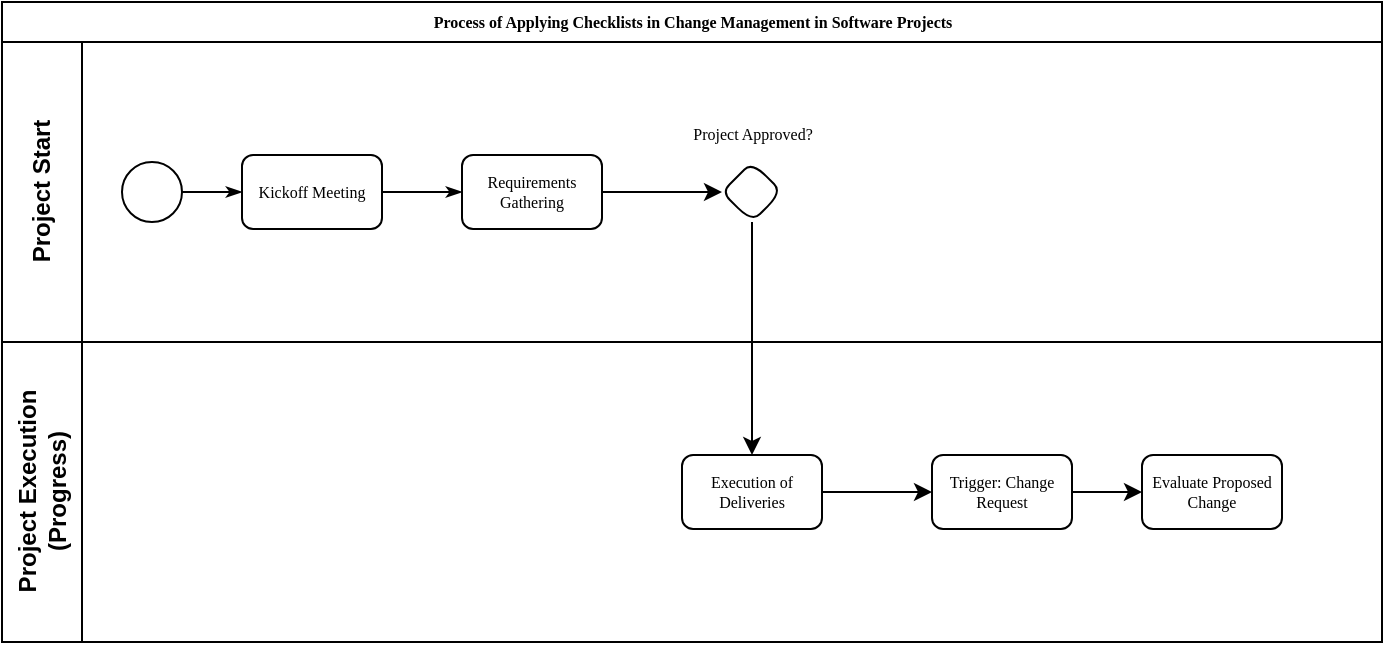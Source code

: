 <mxfile version="26.2.12">
  <diagram name="Page-1" id="c7488fd3-1785-93aa-aadb-54a6760d102a">
    <mxGraphModel dx="720" dy="388" grid="1" gridSize="10" guides="1" tooltips="1" connect="1" arrows="1" fold="1" page="1" pageScale="1" pageWidth="1100" pageHeight="850" background="none" math="0" shadow="0">
      <root>
        <mxCell id="0" />
        <mxCell id="1" parent="0" />
        <mxCell id="2b4e8129b02d487f-1" value="Process of Applying Checklists in Change Management in Software Projects" style="swimlane;html=1;childLayout=stackLayout;horizontal=1;startSize=20;horizontalStack=0;rounded=0;shadow=0;labelBackgroundColor=none;strokeWidth=1;fontFamily=Verdana;fontSize=8;align=center;" parent="1" vertex="1">
          <mxGeometry x="180" y="70" width="690" height="320" as="geometry" />
        </mxCell>
        <mxCell id="2b4e8129b02d487f-2" value="Project Start" style="swimlane;html=1;startSize=40;horizontal=0;" parent="2b4e8129b02d487f-1" vertex="1">
          <mxGeometry y="20" width="690" height="150" as="geometry" />
        </mxCell>
        <mxCell id="2b4e8129b02d487f-18" style="edgeStyle=orthogonalEdgeStyle;rounded=0;html=1;labelBackgroundColor=none;startArrow=none;startFill=0;startSize=5;endArrow=classicThin;endFill=1;endSize=5;jettySize=auto;orthogonalLoop=1;strokeWidth=1;fontFamily=Verdana;fontSize=8" parent="2b4e8129b02d487f-2" source="2b4e8129b02d487f-5" target="2b4e8129b02d487f-6" edge="1">
          <mxGeometry relative="1" as="geometry" />
        </mxCell>
        <mxCell id="2b4e8129b02d487f-5" value="" style="ellipse;whiteSpace=wrap;html=1;rounded=0;shadow=0;labelBackgroundColor=none;strokeWidth=1;fontFamily=Verdana;fontSize=8;align=center;" parent="2b4e8129b02d487f-2" vertex="1">
          <mxGeometry x="60" y="60" width="30" height="30" as="geometry" />
        </mxCell>
        <mxCell id="2b4e8129b02d487f-6" value="Kickoff Meeting" style="rounded=1;whiteSpace=wrap;html=1;shadow=0;labelBackgroundColor=none;strokeWidth=1;fontFamily=Verdana;fontSize=8;align=center;" parent="2b4e8129b02d487f-2" vertex="1">
          <mxGeometry x="120" y="56.5" width="70" height="37" as="geometry" />
        </mxCell>
        <mxCell id="lYDs-bPlKukUJUpVxz3Z-25" value="" style="edgeStyle=orthogonalEdgeStyle;rounded=0;orthogonalLoop=1;jettySize=auto;html=1;" edge="1" parent="2b4e8129b02d487f-2" source="2b4e8129b02d487f-7" target="lYDs-bPlKukUJUpVxz3Z-24">
          <mxGeometry relative="1" as="geometry" />
        </mxCell>
        <mxCell id="2b4e8129b02d487f-7" value="Requirements Gathering" style="rounded=1;whiteSpace=wrap;html=1;shadow=0;labelBackgroundColor=none;strokeWidth=1;fontFamily=Verdana;fontSize=8;align=center;" parent="2b4e8129b02d487f-2" vertex="1">
          <mxGeometry x="230" y="56.5" width="70" height="37" as="geometry" />
        </mxCell>
        <mxCell id="2b4e8129b02d487f-24" style="edgeStyle=orthogonalEdgeStyle;rounded=0;html=1;labelBackgroundColor=none;startArrow=none;startFill=0;startSize=5;endArrow=classicThin;endFill=1;endSize=5;jettySize=auto;orthogonalLoop=1;strokeWidth=1;fontFamily=Verdana;fontSize=8" parent="2b4e8129b02d487f-2" source="2b4e8129b02d487f-6" target="2b4e8129b02d487f-7" edge="1">
          <mxGeometry relative="1" as="geometry" />
        </mxCell>
        <mxCell id="lYDs-bPlKukUJUpVxz3Z-20" value="&lt;span style=&quot;font-family: Verdana; font-size: 8px; text-wrap-mode: wrap;&quot;&gt;Project Approved?&lt;/span&gt;" style="text;html=1;align=center;verticalAlign=middle;resizable=0;points=[];autosize=1;strokeColor=none;fillColor=none;" vertex="1" parent="2b4e8129b02d487f-2">
          <mxGeometry x="325" y="30" width="100" height="30" as="geometry" />
        </mxCell>
        <mxCell id="lYDs-bPlKukUJUpVxz3Z-24" value="" style="rhombus;whiteSpace=wrap;html=1;fontSize=8;fontFamily=Verdana;rounded=1;shadow=0;labelBackgroundColor=none;strokeWidth=1;" vertex="1" parent="2b4e8129b02d487f-2">
          <mxGeometry x="360" y="60" width="30" height="30" as="geometry" />
        </mxCell>
        <mxCell id="lYDs-bPlKukUJUpVxz3Z-26" style="edgeStyle=orthogonalEdgeStyle;rounded=0;orthogonalLoop=1;jettySize=auto;html=1;entryX=0.5;entryY=0;entryDx=0;entryDy=0;" edge="1" parent="2b4e8129b02d487f-1" source="lYDs-bPlKukUJUpVxz3Z-24" target="2b4e8129b02d487f-12">
          <mxGeometry relative="1" as="geometry" />
        </mxCell>
        <mxCell id="2b4e8129b02d487f-3" value="Project Execution&lt;div&gt;(Progress)&lt;/div&gt;" style="swimlane;html=1;startSize=40;horizontal=0;" parent="2b4e8129b02d487f-1" vertex="1">
          <mxGeometry y="170" width="690" height="150" as="geometry">
            <mxRectangle y="170" width="690" height="40" as="alternateBounds" />
          </mxGeometry>
        </mxCell>
        <mxCell id="lYDs-bPlKukUJUpVxz3Z-30" value="" style="edgeStyle=orthogonalEdgeStyle;rounded=0;orthogonalLoop=1;jettySize=auto;html=1;" edge="1" parent="2b4e8129b02d487f-3" source="2b4e8129b02d487f-12" target="lYDs-bPlKukUJUpVxz3Z-29">
          <mxGeometry relative="1" as="geometry" />
        </mxCell>
        <mxCell id="2b4e8129b02d487f-12" value="Execution of Deliveries" style="rounded=1;whiteSpace=wrap;html=1;shadow=0;labelBackgroundColor=none;strokeWidth=1;fontFamily=Verdana;fontSize=8;align=center;" parent="2b4e8129b02d487f-3" vertex="1">
          <mxGeometry x="340" y="56.5" width="70" height="37" as="geometry" />
        </mxCell>
        <mxCell id="lYDs-bPlKukUJUpVxz3Z-32" value="" style="edgeStyle=orthogonalEdgeStyle;rounded=0;orthogonalLoop=1;jettySize=auto;html=1;" edge="1" parent="2b4e8129b02d487f-3" source="lYDs-bPlKukUJUpVxz3Z-29" target="lYDs-bPlKukUJUpVxz3Z-31">
          <mxGeometry relative="1" as="geometry" />
        </mxCell>
        <mxCell id="lYDs-bPlKukUJUpVxz3Z-29" value="Trigger: Change Request" style="whiteSpace=wrap;html=1;fontSize=8;fontFamily=Verdana;rounded=1;shadow=0;labelBackgroundColor=none;strokeWidth=1;" vertex="1" parent="2b4e8129b02d487f-3">
          <mxGeometry x="465" y="56.5" width="70" height="37" as="geometry" />
        </mxCell>
        <mxCell id="lYDs-bPlKukUJUpVxz3Z-31" value="Evaluate Proposed Change" style="whiteSpace=wrap;html=1;fontSize=8;fontFamily=Verdana;rounded=1;shadow=0;labelBackgroundColor=none;strokeWidth=1;" vertex="1" parent="2b4e8129b02d487f-3">
          <mxGeometry x="570" y="56.5" width="70" height="37" as="geometry" />
        </mxCell>
      </root>
    </mxGraphModel>
  </diagram>
</mxfile>

